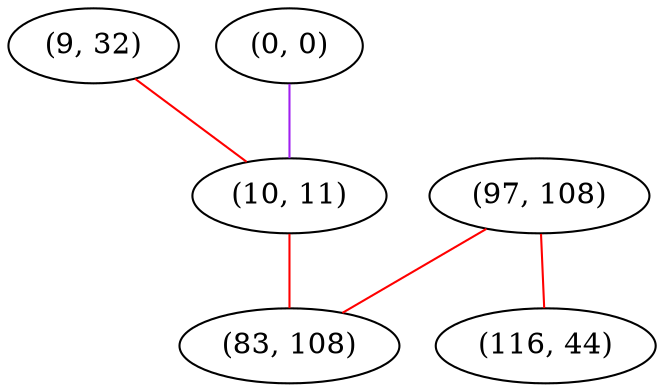 graph "" {
"(9, 32)";
"(0, 0)";
"(10, 11)";
"(97, 108)";
"(116, 44)";
"(83, 108)";
"(9, 32)" -- "(10, 11)"  [color=red, key=0, weight=1];
"(0, 0)" -- "(10, 11)"  [color=purple, key=0, weight=4];
"(10, 11)" -- "(83, 108)"  [color=red, key=0, weight=1];
"(97, 108)" -- "(116, 44)"  [color=red, key=0, weight=1];
"(97, 108)" -- "(83, 108)"  [color=red, key=0, weight=1];
}
